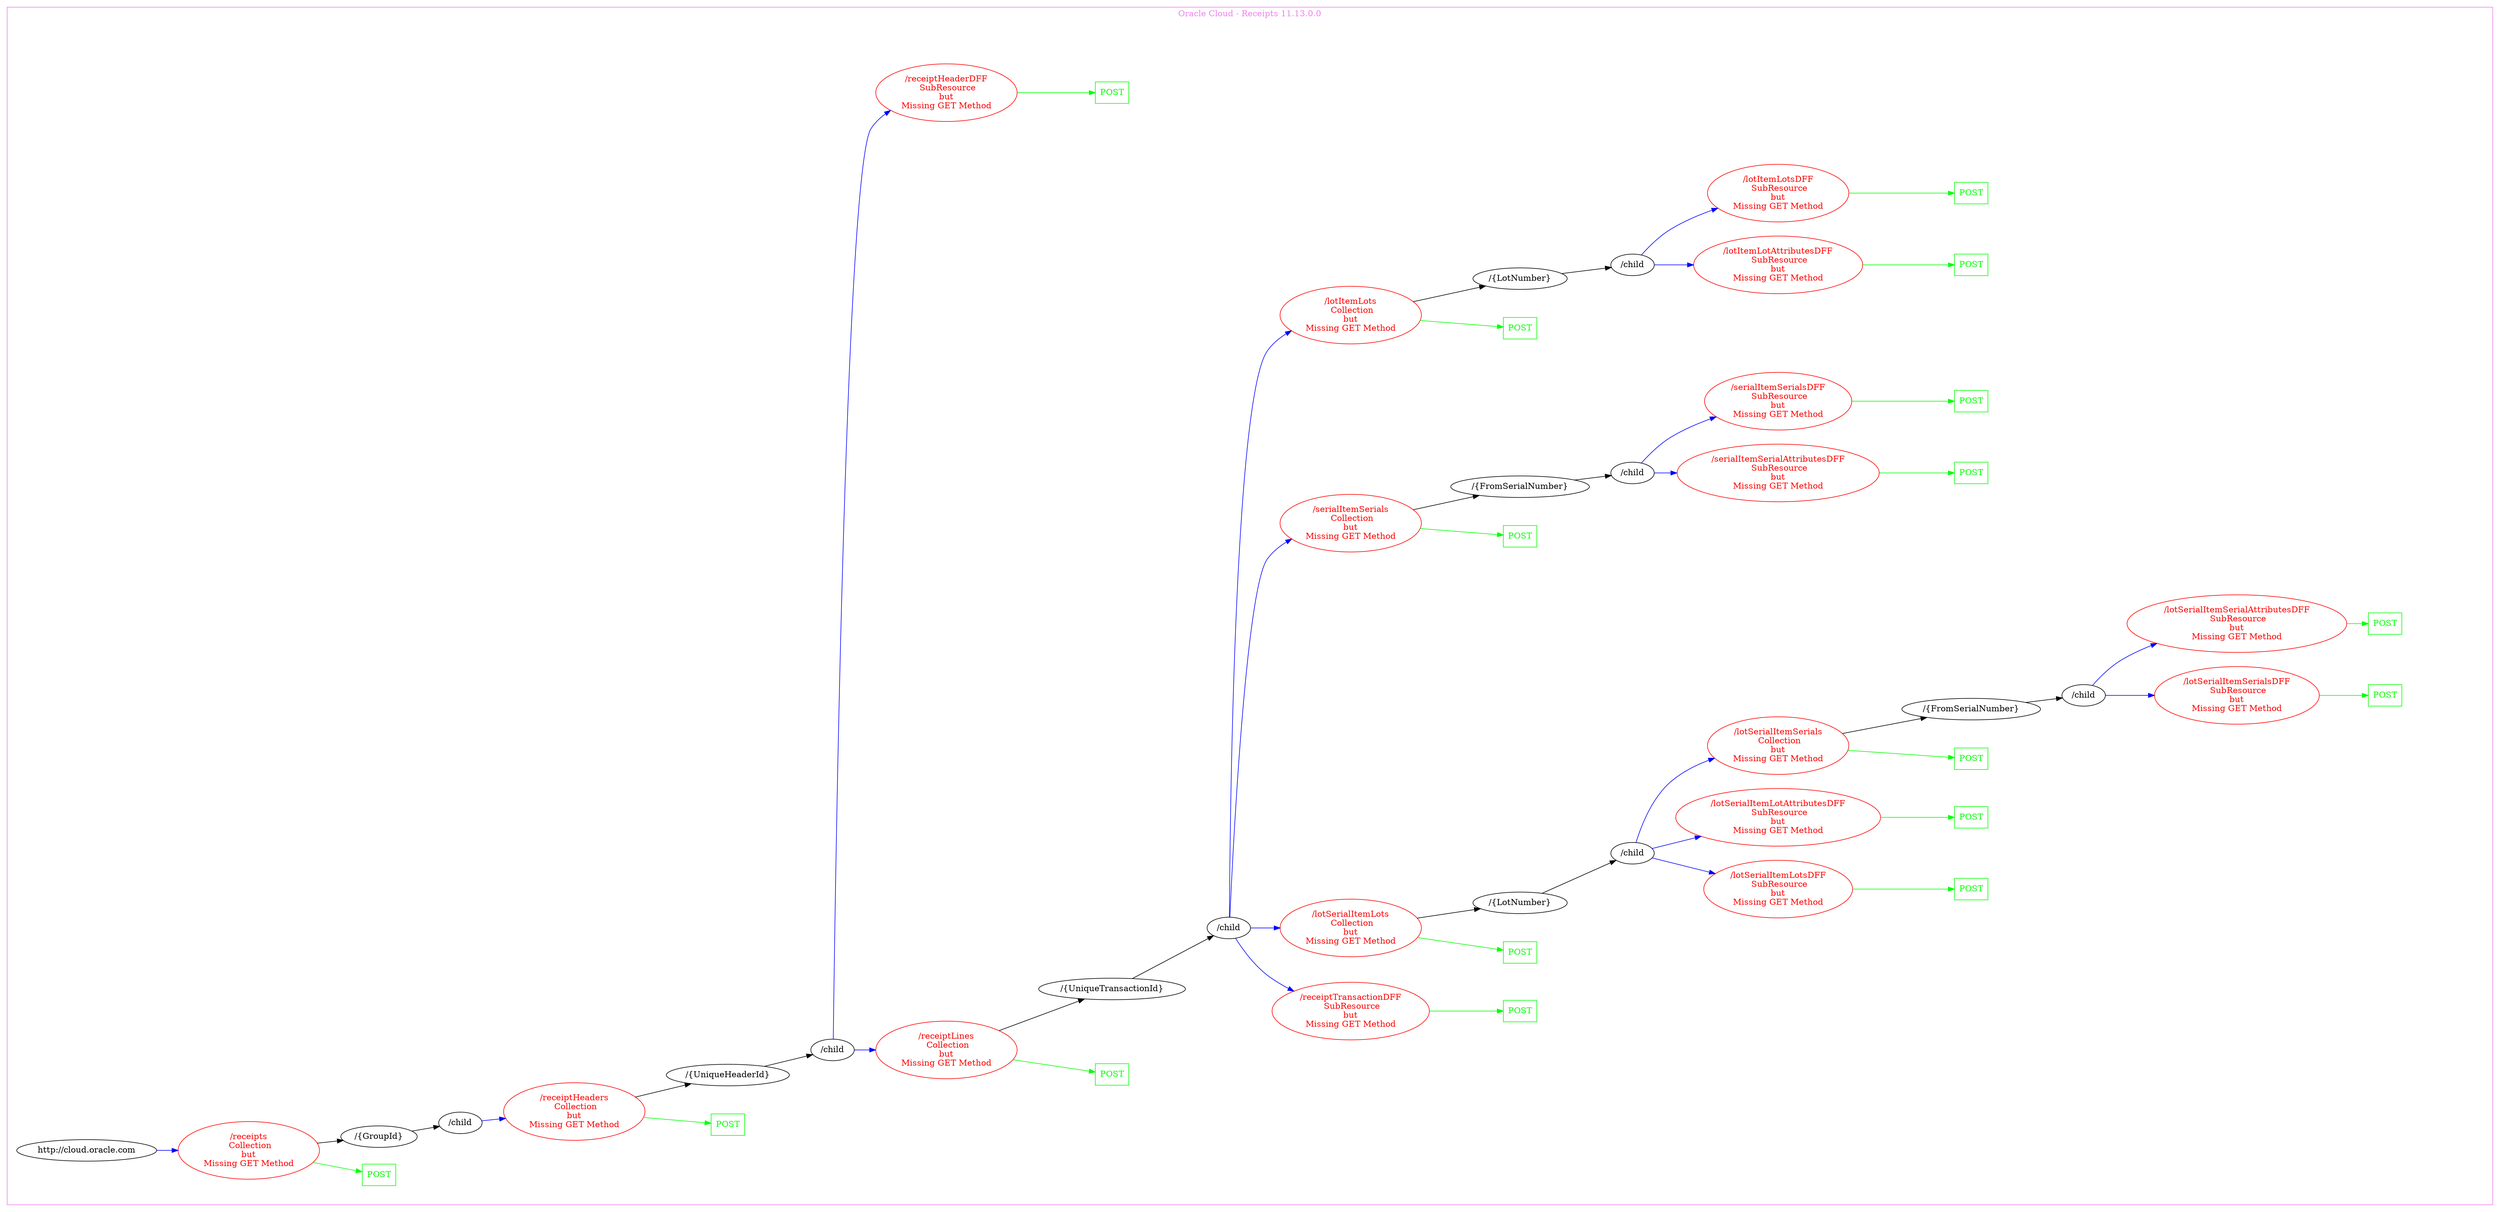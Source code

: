 digraph Cloud_Computing_REST_API {
rankdir="LR";
subgraph cluster_0 {
label="Oracle Cloud - Receipts 11.13.0.0"
color=violet
fontcolor=violet
subgraph cluster_1 {
label=""
color=white
fontcolor=white
node1 [label="http://cloud.oracle.com", shape="ellipse", color="black", fontcolor="black"]
node1 -> node2 [color="blue", fontcolor="blue"]
subgraph cluster_2 {
label=""
color=white
fontcolor=white
node2 [label="/receipts\n Collection\nbut\nMissing GET Method", shape="ellipse", color="red", fontcolor="red"]
node2 -> node3 [color="green", fontcolor="green"]
subgraph cluster_3 {
label=""
color=white
fontcolor=white
node3 [label="POST", shape="box", color="green", fontcolor="green"]
}
node2 -> node4 [color="black", fontcolor="black"]
subgraph cluster_4 {
label=""
color=white
fontcolor=white
node4 [label="/{GroupId}", shape="ellipse", color="black", fontcolor="black"]
node4 -> node5 [color="black", fontcolor="black"]
subgraph cluster_5 {
label=""
color=white
fontcolor=white
node5 [label="/child", shape="ellipse", color="black", fontcolor="black"]
node5 -> node6 [color="blue", fontcolor="blue"]
subgraph cluster_6 {
label=""
color=white
fontcolor=white
node6 [label="/receiptHeaders\n Collection\nbut\nMissing GET Method", shape="ellipse", color="red", fontcolor="red"]
node6 -> node7 [color="green", fontcolor="green"]
subgraph cluster_7 {
label=""
color=white
fontcolor=white
node7 [label="POST", shape="box", color="green", fontcolor="green"]
}
node6 -> node8 [color="black", fontcolor="black"]
subgraph cluster_8 {
label=""
color=white
fontcolor=white
node8 [label="/{UniqueHeaderId}", shape="ellipse", color="black", fontcolor="black"]
node8 -> node9 [color="black", fontcolor="black"]
subgraph cluster_9 {
label=""
color=white
fontcolor=white
node9 [label="/child", shape="ellipse", color="black", fontcolor="black"]
node9 -> node10 [color="blue", fontcolor="blue"]
subgraph cluster_10 {
label=""
color=white
fontcolor=white
node10 [label="/receiptLines\n Collection\nbut\nMissing GET Method", shape="ellipse", color="red", fontcolor="red"]
node10 -> node11 [color="green", fontcolor="green"]
subgraph cluster_11 {
label=""
color=white
fontcolor=white
node11 [label="POST", shape="box", color="green", fontcolor="green"]
}
node10 -> node12 [color="black", fontcolor="black"]
subgraph cluster_12 {
label=""
color=white
fontcolor=white
node12 [label="/{UniqueTransactionId}", shape="ellipse", color="black", fontcolor="black"]
node12 -> node13 [color="black", fontcolor="black"]
subgraph cluster_13 {
label=""
color=white
fontcolor=white
node13 [label="/child", shape="ellipse", color="black", fontcolor="black"]
node13 -> node14 [color="blue", fontcolor="blue"]
subgraph cluster_14 {
label=""
color=white
fontcolor=white
node14 [label="/receiptTransactionDFF\n SubResource\nbut\nMissing GET Method", shape="ellipse", color="red", fontcolor="red"]
node14 -> node15 [color="green", fontcolor="green"]
subgraph cluster_15 {
label=""
color=white
fontcolor=white
node15 [label="POST", shape="box", color="green", fontcolor="green"]
}
}
node13 -> node16 [color="blue", fontcolor="blue"]
subgraph cluster_16 {
label=""
color=white
fontcolor=white
node16 [label="/lotSerialItemLots\n Collection\nbut\nMissing GET Method", shape="ellipse", color="red", fontcolor="red"]
node16 -> node17 [color="green", fontcolor="green"]
subgraph cluster_17 {
label=""
color=white
fontcolor=white
node17 [label="POST", shape="box", color="green", fontcolor="green"]
}
node16 -> node18 [color="black", fontcolor="black"]
subgraph cluster_18 {
label=""
color=white
fontcolor=white
node18 [label="/{LotNumber}", shape="ellipse", color="black", fontcolor="black"]
node18 -> node19 [color="black", fontcolor="black"]
subgraph cluster_19 {
label=""
color=white
fontcolor=white
node19 [label="/child", shape="ellipse", color="black", fontcolor="black"]
node19 -> node20 [color="blue", fontcolor="blue"]
subgraph cluster_20 {
label=""
color=white
fontcolor=white
node20 [label="/lotSerialItemLotsDFF\n SubResource\nbut\nMissing GET Method", shape="ellipse", color="red", fontcolor="red"]
node20 -> node21 [color="green", fontcolor="green"]
subgraph cluster_21 {
label=""
color=white
fontcolor=white
node21 [label="POST", shape="box", color="green", fontcolor="green"]
}
}
node19 -> node22 [color="blue", fontcolor="blue"]
subgraph cluster_22 {
label=""
color=white
fontcolor=white
node22 [label="/lotSerialItemLotAttributesDFF\n SubResource\nbut\nMissing GET Method", shape="ellipse", color="red", fontcolor="red"]
node22 -> node23 [color="green", fontcolor="green"]
subgraph cluster_23 {
label=""
color=white
fontcolor=white
node23 [label="POST", shape="box", color="green", fontcolor="green"]
}
}
node19 -> node24 [color="blue", fontcolor="blue"]
subgraph cluster_24 {
label=""
color=white
fontcolor=white
node24 [label="/lotSerialItemSerials\n Collection\nbut\nMissing GET Method", shape="ellipse", color="red", fontcolor="red"]
node24 -> node25 [color="green", fontcolor="green"]
subgraph cluster_25 {
label=""
color=white
fontcolor=white
node25 [label="POST", shape="box", color="green", fontcolor="green"]
}
node24 -> node26 [color="black", fontcolor="black"]
subgraph cluster_26 {
label=""
color=white
fontcolor=white
node26 [label="/{FromSerialNumber}", shape="ellipse", color="black", fontcolor="black"]
node26 -> node27 [color="black", fontcolor="black"]
subgraph cluster_27 {
label=""
color=white
fontcolor=white
node27 [label="/child", shape="ellipse", color="black", fontcolor="black"]
node27 -> node28 [color="blue", fontcolor="blue"]
subgraph cluster_28 {
label=""
color=white
fontcolor=white
node28 [label="/lotSerialItemSerialsDFF\n SubResource\nbut\nMissing GET Method", shape="ellipse", color="red", fontcolor="red"]
node28 -> node29 [color="green", fontcolor="green"]
subgraph cluster_29 {
label=""
color=white
fontcolor=white
node29 [label="POST", shape="box", color="green", fontcolor="green"]
}
}
node27 -> node30 [color="blue", fontcolor="blue"]
subgraph cluster_30 {
label=""
color=white
fontcolor=white
node30 [label="/lotSerialItemSerialAttributesDFF\n SubResource\nbut\nMissing GET Method", shape="ellipse", color="red", fontcolor="red"]
node30 -> node31 [color="green", fontcolor="green"]
subgraph cluster_31 {
label=""
color=white
fontcolor=white
node31 [label="POST", shape="box", color="green", fontcolor="green"]
}
}
}
}
}
}
}
}
node13 -> node32 [color="blue", fontcolor="blue"]
subgraph cluster_32 {
label=""
color=white
fontcolor=white
node32 [label="/serialItemSerials\n Collection\nbut\nMissing GET Method", shape="ellipse", color="red", fontcolor="red"]
node32 -> node33 [color="green", fontcolor="green"]
subgraph cluster_33 {
label=""
color=white
fontcolor=white
node33 [label="POST", shape="box", color="green", fontcolor="green"]
}
node32 -> node34 [color="black", fontcolor="black"]
subgraph cluster_34 {
label=""
color=white
fontcolor=white
node34 [label="/{FromSerialNumber}", shape="ellipse", color="black", fontcolor="black"]
node34 -> node35 [color="black", fontcolor="black"]
subgraph cluster_35 {
label=""
color=white
fontcolor=white
node35 [label="/child", shape="ellipse", color="black", fontcolor="black"]
node35 -> node36 [color="blue", fontcolor="blue"]
subgraph cluster_36 {
label=""
color=white
fontcolor=white
node36 [label="/serialItemSerialAttributesDFF\n SubResource\nbut\nMissing GET Method", shape="ellipse", color="red", fontcolor="red"]
node36 -> node37 [color="green", fontcolor="green"]
subgraph cluster_37 {
label=""
color=white
fontcolor=white
node37 [label="POST", shape="box", color="green", fontcolor="green"]
}
}
node35 -> node38 [color="blue", fontcolor="blue"]
subgraph cluster_38 {
label=""
color=white
fontcolor=white
node38 [label="/serialItemSerialsDFF\n SubResource\nbut\nMissing GET Method", shape="ellipse", color="red", fontcolor="red"]
node38 -> node39 [color="green", fontcolor="green"]
subgraph cluster_39 {
label=""
color=white
fontcolor=white
node39 [label="POST", shape="box", color="green", fontcolor="green"]
}
}
}
}
}
node13 -> node40 [color="blue", fontcolor="blue"]
subgraph cluster_40 {
label=""
color=white
fontcolor=white
node40 [label="/lotItemLots\n Collection\nbut\nMissing GET Method", shape="ellipse", color="red", fontcolor="red"]
node40 -> node41 [color="green", fontcolor="green"]
subgraph cluster_41 {
label=""
color=white
fontcolor=white
node41 [label="POST", shape="box", color="green", fontcolor="green"]
}
node40 -> node42 [color="black", fontcolor="black"]
subgraph cluster_42 {
label=""
color=white
fontcolor=white
node42 [label="/{LotNumber}", shape="ellipse", color="black", fontcolor="black"]
node42 -> node43 [color="black", fontcolor="black"]
subgraph cluster_43 {
label=""
color=white
fontcolor=white
node43 [label="/child", shape="ellipse", color="black", fontcolor="black"]
node43 -> node44 [color="blue", fontcolor="blue"]
subgraph cluster_44 {
label=""
color=white
fontcolor=white
node44 [label="/lotItemLotAttributesDFF\n SubResource\nbut\nMissing GET Method", shape="ellipse", color="red", fontcolor="red"]
node44 -> node45 [color="green", fontcolor="green"]
subgraph cluster_45 {
label=""
color=white
fontcolor=white
node45 [label="POST", shape="box", color="green", fontcolor="green"]
}
}
node43 -> node46 [color="blue", fontcolor="blue"]
subgraph cluster_46 {
label=""
color=white
fontcolor=white
node46 [label="/lotItemLotsDFF\n SubResource\nbut\nMissing GET Method", shape="ellipse", color="red", fontcolor="red"]
node46 -> node47 [color="green", fontcolor="green"]
subgraph cluster_47 {
label=""
color=white
fontcolor=white
node47 [label="POST", shape="box", color="green", fontcolor="green"]
}
}
}
}
}
}
}
}
node9 -> node48 [color="blue", fontcolor="blue"]
subgraph cluster_48 {
label=""
color=white
fontcolor=white
node48 [label="/receiptHeaderDFF\n SubResource\nbut\nMissing GET Method", shape="ellipse", color="red", fontcolor="red"]
node48 -> node49 [color="green", fontcolor="green"]
subgraph cluster_49 {
label=""
color=white
fontcolor=white
node49 [label="POST", shape="box", color="green", fontcolor="green"]
}
}
}
}
}
}
}
}
}
}
}
